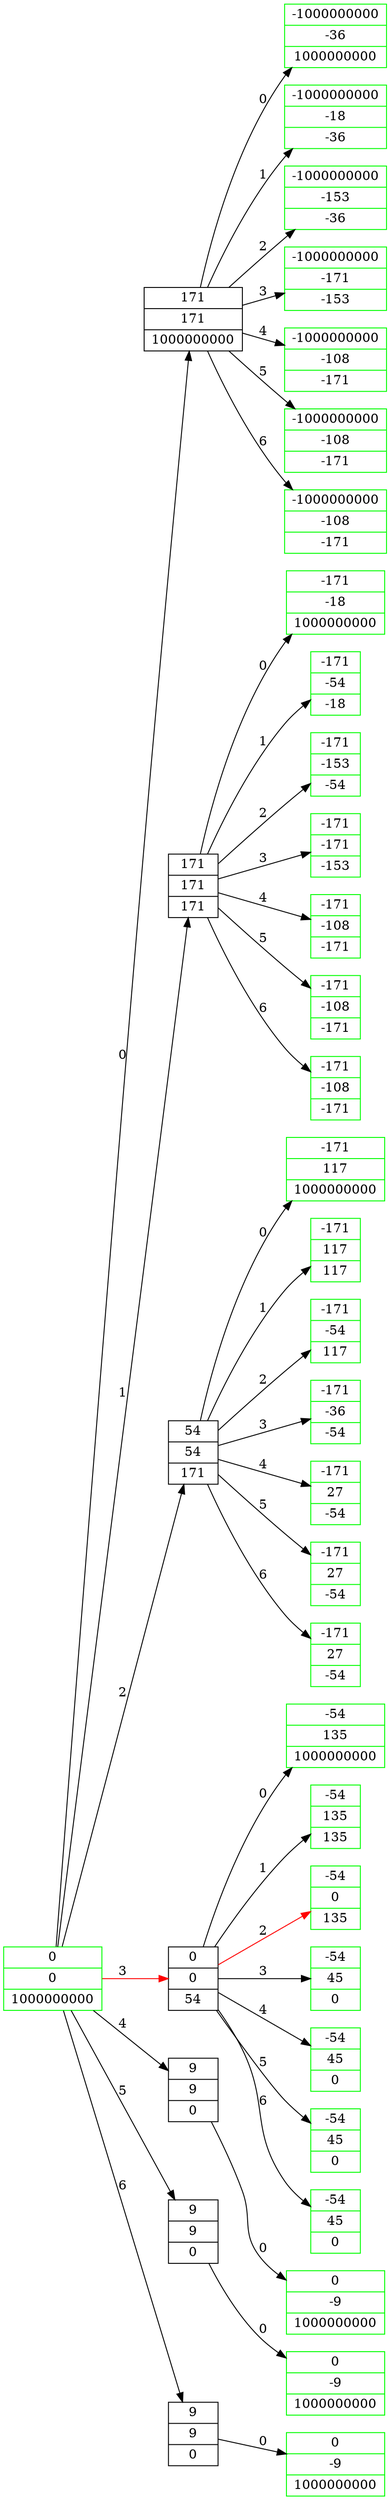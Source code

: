 digraph G {
rankdir=LR;
size="150";
node [shape=record];
0 [color=green label="0|0|1000000000" ];
0 -> 1 [label="0" ];
0 -> 9 [label="1" ];
0 -> 17 [label="2" ];
0 -> 25 [color=red, label="3" ];
0 -> 33 [label="4" ];
0 -> 35 [label="5" ];
0 -> 37 [label="6" ];
1 [color=black label="171|171|1000000000" ];
1 -> 2 [label="0" ];
1 -> 3 [label="1" ];
1 -> 4 [label="2" ];
1 -> 5 [label="3" ];
1 -> 6 [label="4" ];
1 -> 7 [label="5" ];
1 -> 8 [label="6" ];
2 [color=green label="-1000000000|-36|1000000000" ];
3 [color=green label="-1000000000|-18|-36" ];
4 [color=green label="-1000000000|-153|-36" ];
5 [color=green label="-1000000000|-171|-153" ];
6 [color=green label="-1000000000|-108|-171" ];
7 [color=green label="-1000000000|-108|-171" ];
8 [color=green label="-1000000000|-108|-171" ];
9 [color=black label="171|171|171" ];
9 -> 10 [label="0" ];
9 -> 11 [label="1" ];
9 -> 12 [label="2" ];
9 -> 13 [label="3" ];
9 -> 14 [label="4" ];
9 -> 15 [label="5" ];
9 -> 16 [label="6" ];
10 [color=green label="-171|-18|1000000000" ];
11 [color=green label="-171|-54|-18" ];
12 [color=green label="-171|-153|-54" ];
13 [color=green label="-171|-171|-153" ];
14 [color=green label="-171|-108|-171" ];
15 [color=green label="-171|-108|-171" ];
16 [color=green label="-171|-108|-171" ];
17 [color=black label="54|54|171" ];
17 -> 18 [label="0" ];
17 -> 19 [label="1" ];
17 -> 20 [label="2" ];
17 -> 21 [label="3" ];
17 -> 22 [label="4" ];
17 -> 23 [label="5" ];
17 -> 24 [label="6" ];
18 [color=green label="-171|117|1000000000" ];
19 [color=green label="-171|117|117" ];
20 [color=green label="-171|-54|117" ];
21 [color=green label="-171|-36|-54" ];
22 [color=green label="-171|27|-54" ];
23 [color=green label="-171|27|-54" ];
24 [color=green label="-171|27|-54" ];
25 [color=black label="0|0|54" ];
25 -> 26 [label="0" ];
25 -> 27 [label="1" ];
25 -> 28 [color=red, label="2" ];
25 -> 29 [label="3" ];
25 -> 30 [label="4" ];
25 -> 31 [label="5" ];
25 -> 32 [label="6" ];
26 [color=green label="-54|135|1000000000" ];
27 [color=green label="-54|135|135" ];
28 [color=green label="-54|0|135" ];
29 [color=green label="-54|45|0" ];
30 [color=green label="-54|45|0" ];
31 [color=green label="-54|45|0" ];
32 [color=green label="-54|45|0" ];
33 [color=black label="9|9|0" ];
33 -> 34 [label="0" ];
34 [color=green label="0|-9|1000000000" ];
35 [color=black label="9|9|0" ];
35 -> 36 [label="0" ];
36 [color=green label="0|-9|1000000000" ];
37 [color=black label="9|9|0" ];
37 -> 38 [label="0" ];
38 [color=green label="0|-9|1000000000" ];
}

